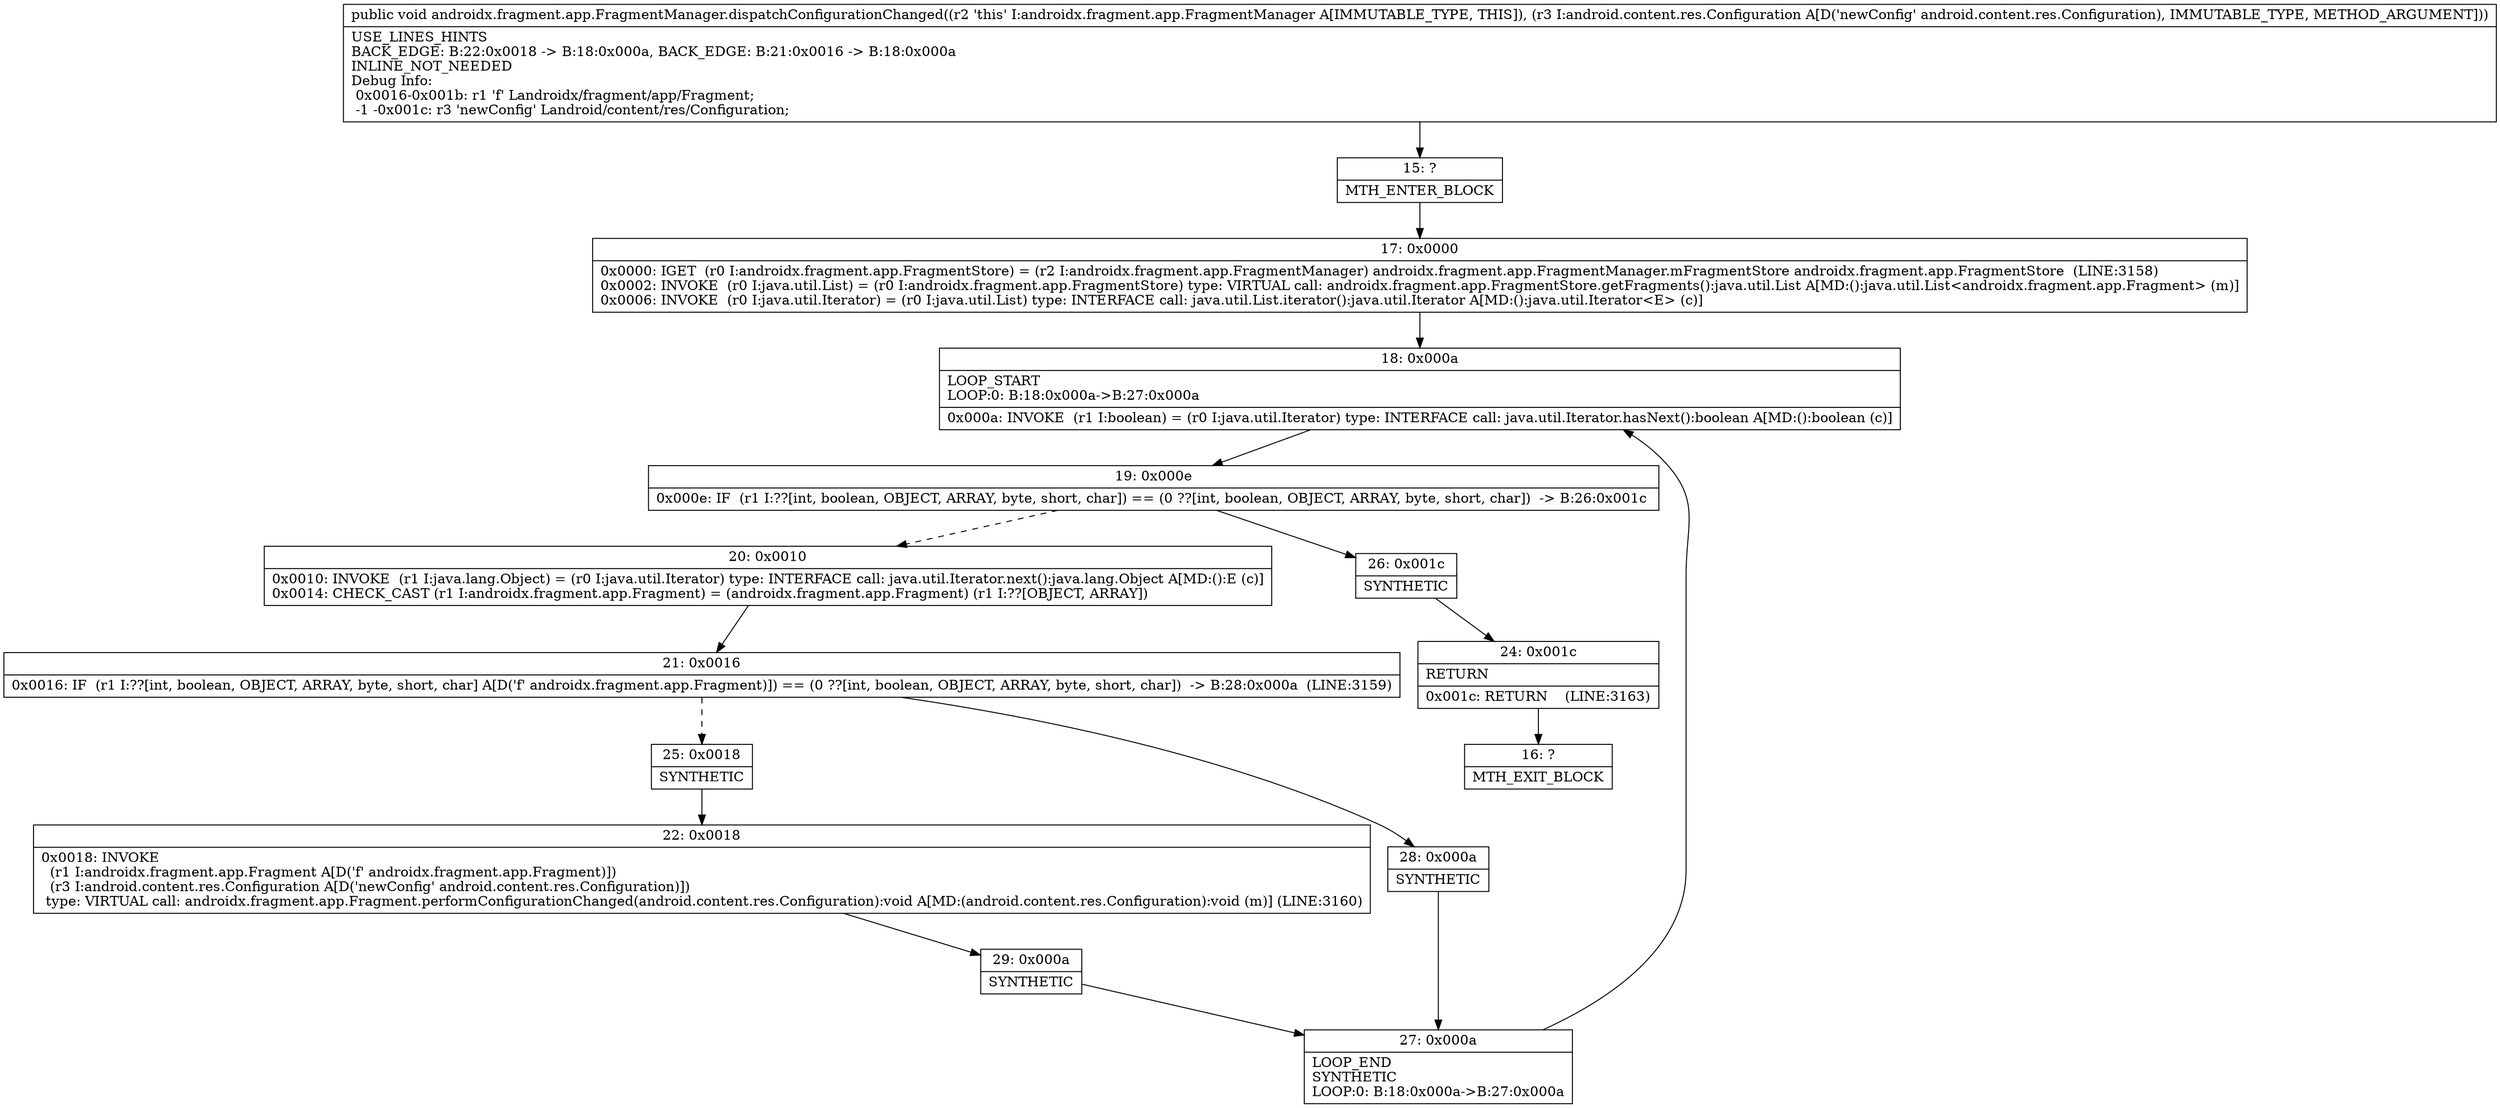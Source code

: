 digraph "CFG forandroidx.fragment.app.FragmentManager.dispatchConfigurationChanged(Landroid\/content\/res\/Configuration;)V" {
Node_15 [shape=record,label="{15\:\ ?|MTH_ENTER_BLOCK\l}"];
Node_17 [shape=record,label="{17\:\ 0x0000|0x0000: IGET  (r0 I:androidx.fragment.app.FragmentStore) = (r2 I:androidx.fragment.app.FragmentManager) androidx.fragment.app.FragmentManager.mFragmentStore androidx.fragment.app.FragmentStore  (LINE:3158)\l0x0002: INVOKE  (r0 I:java.util.List) = (r0 I:androidx.fragment.app.FragmentStore) type: VIRTUAL call: androidx.fragment.app.FragmentStore.getFragments():java.util.List A[MD:():java.util.List\<androidx.fragment.app.Fragment\> (m)]\l0x0006: INVOKE  (r0 I:java.util.Iterator) = (r0 I:java.util.List) type: INTERFACE call: java.util.List.iterator():java.util.Iterator A[MD:():java.util.Iterator\<E\> (c)]\l}"];
Node_18 [shape=record,label="{18\:\ 0x000a|LOOP_START\lLOOP:0: B:18:0x000a\-\>B:27:0x000a\l|0x000a: INVOKE  (r1 I:boolean) = (r0 I:java.util.Iterator) type: INTERFACE call: java.util.Iterator.hasNext():boolean A[MD:():boolean (c)]\l}"];
Node_19 [shape=record,label="{19\:\ 0x000e|0x000e: IF  (r1 I:??[int, boolean, OBJECT, ARRAY, byte, short, char]) == (0 ??[int, boolean, OBJECT, ARRAY, byte, short, char])  \-\> B:26:0x001c \l}"];
Node_20 [shape=record,label="{20\:\ 0x0010|0x0010: INVOKE  (r1 I:java.lang.Object) = (r0 I:java.util.Iterator) type: INTERFACE call: java.util.Iterator.next():java.lang.Object A[MD:():E (c)]\l0x0014: CHECK_CAST (r1 I:androidx.fragment.app.Fragment) = (androidx.fragment.app.Fragment) (r1 I:??[OBJECT, ARRAY]) \l}"];
Node_21 [shape=record,label="{21\:\ 0x0016|0x0016: IF  (r1 I:??[int, boolean, OBJECT, ARRAY, byte, short, char] A[D('f' androidx.fragment.app.Fragment)]) == (0 ??[int, boolean, OBJECT, ARRAY, byte, short, char])  \-\> B:28:0x000a  (LINE:3159)\l}"];
Node_25 [shape=record,label="{25\:\ 0x0018|SYNTHETIC\l}"];
Node_22 [shape=record,label="{22\:\ 0x0018|0x0018: INVOKE  \l  (r1 I:androidx.fragment.app.Fragment A[D('f' androidx.fragment.app.Fragment)])\l  (r3 I:android.content.res.Configuration A[D('newConfig' android.content.res.Configuration)])\l type: VIRTUAL call: androidx.fragment.app.Fragment.performConfigurationChanged(android.content.res.Configuration):void A[MD:(android.content.res.Configuration):void (m)] (LINE:3160)\l}"];
Node_29 [shape=record,label="{29\:\ 0x000a|SYNTHETIC\l}"];
Node_27 [shape=record,label="{27\:\ 0x000a|LOOP_END\lSYNTHETIC\lLOOP:0: B:18:0x000a\-\>B:27:0x000a\l}"];
Node_28 [shape=record,label="{28\:\ 0x000a|SYNTHETIC\l}"];
Node_26 [shape=record,label="{26\:\ 0x001c|SYNTHETIC\l}"];
Node_24 [shape=record,label="{24\:\ 0x001c|RETURN\l|0x001c: RETURN    (LINE:3163)\l}"];
Node_16 [shape=record,label="{16\:\ ?|MTH_EXIT_BLOCK\l}"];
MethodNode[shape=record,label="{public void androidx.fragment.app.FragmentManager.dispatchConfigurationChanged((r2 'this' I:androidx.fragment.app.FragmentManager A[IMMUTABLE_TYPE, THIS]), (r3 I:android.content.res.Configuration A[D('newConfig' android.content.res.Configuration), IMMUTABLE_TYPE, METHOD_ARGUMENT]))  | USE_LINES_HINTS\lBACK_EDGE: B:22:0x0018 \-\> B:18:0x000a, BACK_EDGE: B:21:0x0016 \-\> B:18:0x000a\lINLINE_NOT_NEEDED\lDebug Info:\l  0x0016\-0x001b: r1 'f' Landroidx\/fragment\/app\/Fragment;\l  \-1 \-0x001c: r3 'newConfig' Landroid\/content\/res\/Configuration;\l}"];
MethodNode -> Node_15;Node_15 -> Node_17;
Node_17 -> Node_18;
Node_18 -> Node_19;
Node_19 -> Node_20[style=dashed];
Node_19 -> Node_26;
Node_20 -> Node_21;
Node_21 -> Node_25[style=dashed];
Node_21 -> Node_28;
Node_25 -> Node_22;
Node_22 -> Node_29;
Node_29 -> Node_27;
Node_27 -> Node_18;
Node_28 -> Node_27;
Node_26 -> Node_24;
Node_24 -> Node_16;
}

